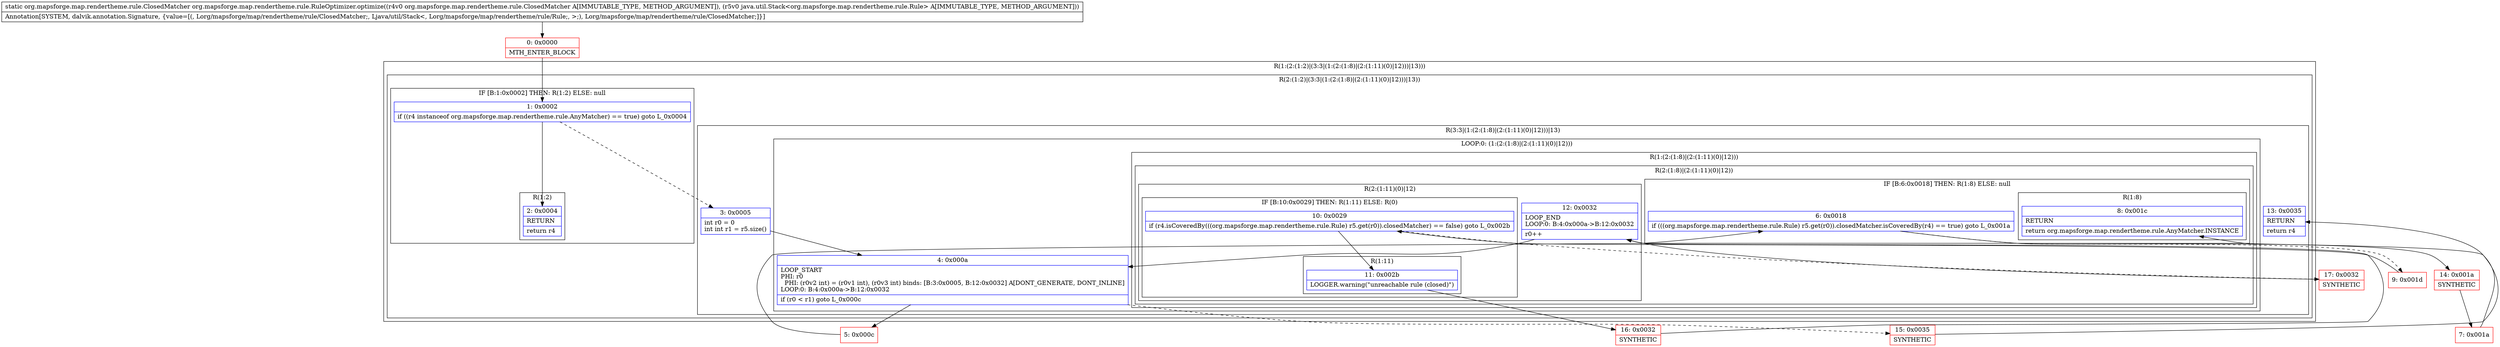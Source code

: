 digraph "CFG fororg.mapsforge.map.rendertheme.rule.RuleOptimizer.optimize(Lorg\/mapsforge\/map\/rendertheme\/rule\/ClosedMatcher;Ljava\/util\/Stack;)Lorg\/mapsforge\/map\/rendertheme\/rule\/ClosedMatcher;" {
subgraph cluster_Region_963194579 {
label = "R(1:(2:(1:2)|(3:3|(1:(2:(1:8)|(2:(1:11)(0)|12)))|13)))";
node [shape=record,color=blue];
subgraph cluster_Region_1312155194 {
label = "R(2:(1:2)|(3:3|(1:(2:(1:8)|(2:(1:11)(0)|12)))|13))";
node [shape=record,color=blue];
subgraph cluster_IfRegion_438343531 {
label = "IF [B:1:0x0002] THEN: R(1:2) ELSE: null";
node [shape=record,color=blue];
Node_1 [shape=record,label="{1\:\ 0x0002|if ((r4 instanceof org.mapsforge.map.rendertheme.rule.AnyMatcher) == true) goto L_0x0004\l}"];
subgraph cluster_Region_783351473 {
label = "R(1:2)";
node [shape=record,color=blue];
Node_2 [shape=record,label="{2\:\ 0x0004|RETURN\l|return r4\l}"];
}
}
subgraph cluster_Region_729808903 {
label = "R(3:3|(1:(2:(1:8)|(2:(1:11)(0)|12)))|13)";
node [shape=record,color=blue];
Node_3 [shape=record,label="{3\:\ 0x0005|int r0 = 0\lint int r1 = r5.size()\l}"];
subgraph cluster_LoopRegion_1728117248 {
label = "LOOP:0: (1:(2:(1:8)|(2:(1:11)(0)|12)))";
node [shape=record,color=blue];
Node_4 [shape=record,label="{4\:\ 0x000a|LOOP_START\lPHI: r0 \l  PHI: (r0v2 int) = (r0v1 int), (r0v3 int) binds: [B:3:0x0005, B:12:0x0032] A[DONT_GENERATE, DONT_INLINE]\lLOOP:0: B:4:0x000a\-\>B:12:0x0032\l|if (r0 \< r1) goto L_0x000c\l}"];
subgraph cluster_Region_1591693826 {
label = "R(1:(2:(1:8)|(2:(1:11)(0)|12)))";
node [shape=record,color=blue];
subgraph cluster_Region_1060793301 {
label = "R(2:(1:8)|(2:(1:11)(0)|12))";
node [shape=record,color=blue];
subgraph cluster_IfRegion_1086900919 {
label = "IF [B:6:0x0018] THEN: R(1:8) ELSE: null";
node [shape=record,color=blue];
Node_6 [shape=record,label="{6\:\ 0x0018|if (((org.mapsforge.map.rendertheme.rule.Rule) r5.get(r0)).closedMatcher.isCoveredBy(r4) == true) goto L_0x001a\l}"];
subgraph cluster_Region_557787286 {
label = "R(1:8)";
node [shape=record,color=blue];
Node_8 [shape=record,label="{8\:\ 0x001c|RETURN\l|return org.mapsforge.map.rendertheme.rule.AnyMatcher.INSTANCE\l}"];
}
}
subgraph cluster_Region_806633872 {
label = "R(2:(1:11)(0)|12)";
node [shape=record,color=blue];
subgraph cluster_IfRegion_1810066065 {
label = "IF [B:10:0x0029] THEN: R(1:11) ELSE: R(0)";
node [shape=record,color=blue];
Node_10 [shape=record,label="{10\:\ 0x0029|if (r4.isCoveredBy(((org.mapsforge.map.rendertheme.rule.Rule) r5.get(r0)).closedMatcher) == false) goto L_0x002b\l}"];
subgraph cluster_Region_148053878 {
label = "R(1:11)";
node [shape=record,color=blue];
Node_11 [shape=record,label="{11\:\ 0x002b|LOGGER.warning(\"unreachable rule (closed)\")\l}"];
}
subgraph cluster_Region_741868332 {
label = "R(0)";
node [shape=record,color=blue];
}
}
Node_12 [shape=record,label="{12\:\ 0x0032|LOOP_END\lLOOP:0: B:4:0x000a\-\>B:12:0x0032\l|r0++\l}"];
}
}
}
}
Node_13 [shape=record,label="{13\:\ 0x0035|RETURN\l|return r4\l}"];
}
}
}
Node_0 [shape=record,color=red,label="{0\:\ 0x0000|MTH_ENTER_BLOCK\l}"];
Node_5 [shape=record,color=red,label="{5\:\ 0x000c}"];
Node_7 [shape=record,color=red,label="{7\:\ 0x001a}"];
Node_9 [shape=record,color=red,label="{9\:\ 0x001d}"];
Node_14 [shape=record,color=red,label="{14\:\ 0x001a|SYNTHETIC\l}"];
Node_15 [shape=record,color=red,label="{15\:\ 0x0035|SYNTHETIC\l}"];
Node_16 [shape=record,color=red,label="{16\:\ 0x0032|SYNTHETIC\l}"];
Node_17 [shape=record,color=red,label="{17\:\ 0x0032|SYNTHETIC\l}"];
MethodNode[shape=record,label="{static org.mapsforge.map.rendertheme.rule.ClosedMatcher org.mapsforge.map.rendertheme.rule.RuleOptimizer.optimize((r4v0 org.mapsforge.map.rendertheme.rule.ClosedMatcher A[IMMUTABLE_TYPE, METHOD_ARGUMENT]), (r5v0 java.util.Stack\<org.mapsforge.map.rendertheme.rule.Rule\> A[IMMUTABLE_TYPE, METHOD_ARGUMENT]))  | Annotation[SYSTEM, dalvik.annotation.Signature, \{value=[(, Lorg\/mapsforge\/map\/rendertheme\/rule\/ClosedMatcher;, Ljava\/util\/Stack\<, Lorg\/mapsforge\/map\/rendertheme\/rule\/Rule;, \>;), Lorg\/mapsforge\/map\/rendertheme\/rule\/ClosedMatcher;]\}]\l}"];
MethodNode -> Node_0;
Node_1 -> Node_2;
Node_1 -> Node_3[style=dashed];
Node_3 -> Node_4;
Node_4 -> Node_5;
Node_4 -> Node_15[style=dashed];
Node_6 -> Node_9[style=dashed];
Node_6 -> Node_14;
Node_10 -> Node_11;
Node_10 -> Node_17[style=dashed];
Node_11 -> Node_16;
Node_12 -> Node_4;
Node_0 -> Node_1;
Node_5 -> Node_6;
Node_7 -> Node_8;
Node_9 -> Node_10;
Node_14 -> Node_7;
Node_15 -> Node_13;
Node_16 -> Node_12;
Node_17 -> Node_12;
}

